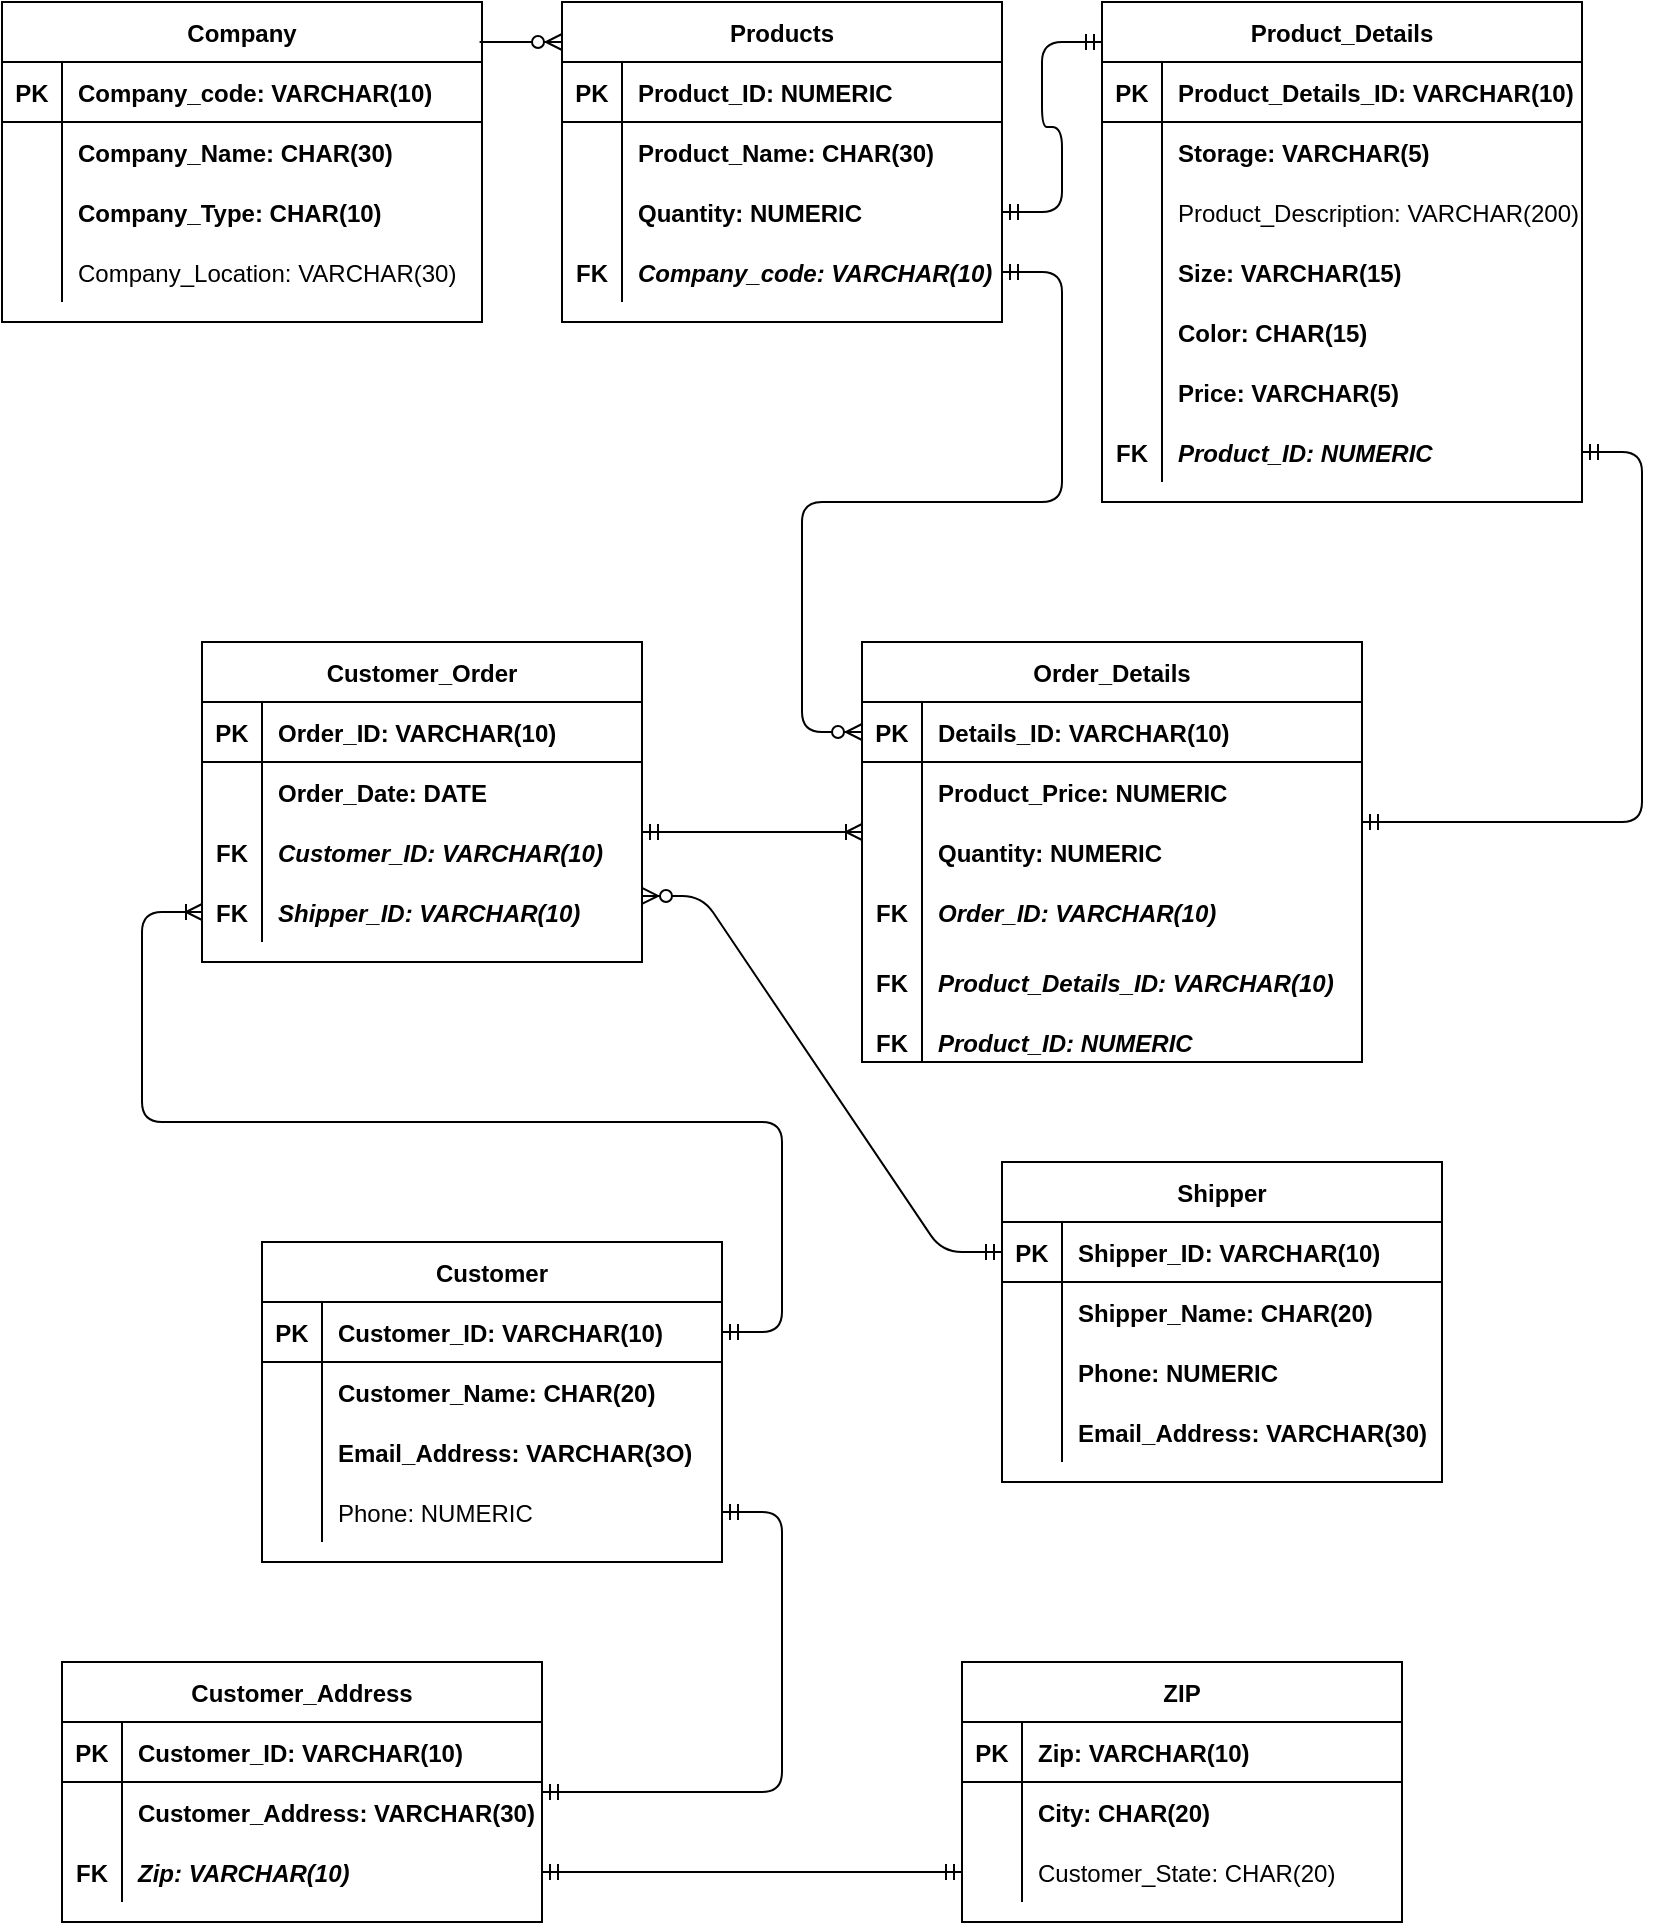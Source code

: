 <mxfile version="13.10.4" type="device"><diagram id="6mvbU-3xl14moOfAQ1Ja" name="Page-1"><mxGraphModel dx="1373" dy="512" grid="1" gridSize="10" guides="1" tooltips="1" connect="1" arrows="1" fold="1" page="1" pageScale="1" pageWidth="850" pageHeight="1100" math="0" shadow="0"><root><mxCell id="0"/><mxCell id="1" parent="0"/><mxCell id="NlRjUkpvQ42dIeaq4QIp-1" value="Company" style="shape=table;startSize=30;container=1;collapsible=1;childLayout=tableLayout;fixedRows=1;rowLines=0;fontStyle=1;align=center;resizeLast=1;" parent="1" vertex="1"><mxGeometry x="20" y="40" width="240" height="160" as="geometry"/></mxCell><mxCell id="NlRjUkpvQ42dIeaq4QIp-2" value="" style="shape=partialRectangle;collapsible=0;dropTarget=0;pointerEvents=0;fillColor=none;top=0;left=0;bottom=1;right=0;points=[[0,0.5],[1,0.5]];portConstraint=eastwest;" parent="NlRjUkpvQ42dIeaq4QIp-1" vertex="1"><mxGeometry y="30" width="240" height="30" as="geometry"/></mxCell><mxCell id="NlRjUkpvQ42dIeaq4QIp-3" value="PK" style="shape=partialRectangle;connectable=0;fillColor=none;top=0;left=0;bottom=0;right=0;fontStyle=1;overflow=hidden;" parent="NlRjUkpvQ42dIeaq4QIp-2" vertex="1"><mxGeometry width="30" height="30" as="geometry"/></mxCell><mxCell id="NlRjUkpvQ42dIeaq4QIp-4" value="Company_code: VARCHAR(10)" style="shape=partialRectangle;connectable=0;fillColor=none;top=0;left=0;bottom=0;right=0;align=left;spacingLeft=6;fontStyle=1;overflow=hidden;" parent="NlRjUkpvQ42dIeaq4QIp-2" vertex="1"><mxGeometry x="30" width="210" height="30" as="geometry"/></mxCell><mxCell id="NlRjUkpvQ42dIeaq4QIp-5" value="" style="shape=partialRectangle;collapsible=0;dropTarget=0;pointerEvents=0;fillColor=none;top=0;left=0;bottom=0;right=0;points=[[0,0.5],[1,0.5]];portConstraint=eastwest;" parent="NlRjUkpvQ42dIeaq4QIp-1" vertex="1"><mxGeometry y="60" width="240" height="30" as="geometry"/></mxCell><mxCell id="NlRjUkpvQ42dIeaq4QIp-6" value="" style="shape=partialRectangle;connectable=0;fillColor=none;top=0;left=0;bottom=0;right=0;editable=1;overflow=hidden;" parent="NlRjUkpvQ42dIeaq4QIp-5" vertex="1"><mxGeometry width="30" height="30" as="geometry"/></mxCell><mxCell id="NlRjUkpvQ42dIeaq4QIp-7" value="Company_Name: CHAR(30)" style="shape=partialRectangle;connectable=0;fillColor=none;top=0;left=0;bottom=0;right=0;align=left;spacingLeft=6;overflow=hidden;fontStyle=1" parent="NlRjUkpvQ42dIeaq4QIp-5" vertex="1"><mxGeometry x="30" width="210" height="30" as="geometry"/></mxCell><mxCell id="1kuuqEPaZnJVx5uKWI-C-1" style="shape=partialRectangle;collapsible=0;dropTarget=0;pointerEvents=0;fillColor=none;top=0;left=0;bottom=0;right=0;points=[[0,0.5],[1,0.5]];portConstraint=eastwest;" parent="NlRjUkpvQ42dIeaq4QIp-1" vertex="1"><mxGeometry y="90" width="240" height="30" as="geometry"/></mxCell><mxCell id="1kuuqEPaZnJVx5uKWI-C-2" style="shape=partialRectangle;connectable=0;fillColor=none;top=0;left=0;bottom=0;right=0;editable=1;overflow=hidden;" parent="1kuuqEPaZnJVx5uKWI-C-1" vertex="1"><mxGeometry width="30" height="30" as="geometry"/></mxCell><mxCell id="1kuuqEPaZnJVx5uKWI-C-3" value="Company_Type: CHAR(10)" style="shape=partialRectangle;connectable=0;fillColor=none;top=0;left=0;bottom=0;right=0;align=left;spacingLeft=6;overflow=hidden;fontStyle=1" parent="1kuuqEPaZnJVx5uKWI-C-1" vertex="1"><mxGeometry x="30" width="210" height="30" as="geometry"/></mxCell><mxCell id="NlRjUkpvQ42dIeaq4QIp-8" value="" style="shape=partialRectangle;collapsible=0;dropTarget=0;pointerEvents=0;fillColor=none;top=0;left=0;bottom=0;right=0;points=[[0,0.5],[1,0.5]];portConstraint=eastwest;" parent="NlRjUkpvQ42dIeaq4QIp-1" vertex="1"><mxGeometry y="120" width="240" height="30" as="geometry"/></mxCell><mxCell id="NlRjUkpvQ42dIeaq4QIp-9" value="" style="shape=partialRectangle;connectable=0;fillColor=none;top=0;left=0;bottom=0;right=0;editable=1;overflow=hidden;" parent="NlRjUkpvQ42dIeaq4QIp-8" vertex="1"><mxGeometry width="30" height="30" as="geometry"/></mxCell><mxCell id="NlRjUkpvQ42dIeaq4QIp-10" value="Company_Location: VARCHAR(30)" style="shape=partialRectangle;connectable=0;fillColor=none;top=0;left=0;bottom=0;right=0;align=left;spacingLeft=6;overflow=hidden;" parent="NlRjUkpvQ42dIeaq4QIp-8" vertex="1"><mxGeometry x="30" width="210" height="30" as="geometry"/></mxCell><mxCell id="NlRjUkpvQ42dIeaq4QIp-14" value="Products" style="shape=table;startSize=30;container=1;collapsible=1;childLayout=tableLayout;fixedRows=1;rowLines=0;fontStyle=1;align=center;resizeLast=1;" parent="1" vertex="1"><mxGeometry x="300" y="40" width="220" height="160" as="geometry"/></mxCell><mxCell id="NlRjUkpvQ42dIeaq4QIp-15" value="" style="shape=partialRectangle;collapsible=0;dropTarget=0;pointerEvents=0;fillColor=none;top=0;left=0;bottom=1;right=0;points=[[0,0.5],[1,0.5]];portConstraint=eastwest;" parent="NlRjUkpvQ42dIeaq4QIp-14" vertex="1"><mxGeometry y="30" width="220" height="30" as="geometry"/></mxCell><mxCell id="NlRjUkpvQ42dIeaq4QIp-16" value="PK" style="shape=partialRectangle;connectable=0;fillColor=none;top=0;left=0;bottom=0;right=0;fontStyle=1;overflow=hidden;" parent="NlRjUkpvQ42dIeaq4QIp-15" vertex="1"><mxGeometry width="30" height="30" as="geometry"/></mxCell><mxCell id="NlRjUkpvQ42dIeaq4QIp-17" value="Product_ID: NUMERIC" style="shape=partialRectangle;connectable=0;fillColor=none;top=0;left=0;bottom=0;right=0;align=left;spacingLeft=6;fontStyle=1;overflow=hidden;" parent="NlRjUkpvQ42dIeaq4QIp-15" vertex="1"><mxGeometry x="30" width="190" height="30" as="geometry"/></mxCell><mxCell id="NlRjUkpvQ42dIeaq4QIp-79" style="shape=partialRectangle;collapsible=0;dropTarget=0;pointerEvents=0;fillColor=none;top=0;left=0;bottom=0;right=0;points=[[0,0.5],[1,0.5]];portConstraint=eastwest;" parent="NlRjUkpvQ42dIeaq4QIp-14" vertex="1"><mxGeometry y="60" width="220" height="30" as="geometry"/></mxCell><mxCell id="NlRjUkpvQ42dIeaq4QIp-80" style="shape=partialRectangle;connectable=0;fillColor=none;top=0;left=0;bottom=0;right=0;editable=1;overflow=hidden;" parent="NlRjUkpvQ42dIeaq4QIp-79" vertex="1"><mxGeometry width="30" height="30" as="geometry"/></mxCell><mxCell id="NlRjUkpvQ42dIeaq4QIp-81" value="Product_Name: CHAR(30)" style="shape=partialRectangle;connectable=0;fillColor=none;top=0;left=0;bottom=0;right=0;align=left;spacingLeft=6;overflow=hidden;fontStyle=1" parent="NlRjUkpvQ42dIeaq4QIp-79" vertex="1"><mxGeometry x="30" width="190" height="30" as="geometry"/></mxCell><mxCell id="NlRjUkpvQ42dIeaq4QIp-18" value="" style="shape=partialRectangle;collapsible=0;dropTarget=0;pointerEvents=0;fillColor=none;top=0;left=0;bottom=0;right=0;points=[[0,0.5],[1,0.5]];portConstraint=eastwest;" parent="NlRjUkpvQ42dIeaq4QIp-14" vertex="1"><mxGeometry y="90" width="220" height="30" as="geometry"/></mxCell><mxCell id="NlRjUkpvQ42dIeaq4QIp-19" value="" style="shape=partialRectangle;connectable=0;fillColor=none;top=0;left=0;bottom=0;right=0;editable=1;overflow=hidden;" parent="NlRjUkpvQ42dIeaq4QIp-18" vertex="1"><mxGeometry width="30" height="30" as="geometry"/></mxCell><mxCell id="NlRjUkpvQ42dIeaq4QIp-20" value="Quantity: NUMERIC" style="shape=partialRectangle;connectable=0;fillColor=none;top=0;left=0;bottom=0;right=0;align=left;spacingLeft=6;overflow=hidden;fontStyle=1" parent="NlRjUkpvQ42dIeaq4QIp-18" vertex="1"><mxGeometry x="30" width="190" height="30" as="geometry"/></mxCell><mxCell id="NlRjUkpvQ42dIeaq4QIp-24" value="" style="shape=partialRectangle;collapsible=0;dropTarget=0;pointerEvents=0;fillColor=none;top=0;left=0;bottom=0;right=0;points=[[0,0.5],[1,0.5]];portConstraint=eastwest;" parent="NlRjUkpvQ42dIeaq4QIp-14" vertex="1"><mxGeometry y="120" width="220" height="30" as="geometry"/></mxCell><mxCell id="NlRjUkpvQ42dIeaq4QIp-25" value="FK" style="shape=partialRectangle;connectable=0;fillColor=none;top=0;left=0;bottom=0;right=0;editable=1;overflow=hidden;fontStyle=1" parent="NlRjUkpvQ42dIeaq4QIp-24" vertex="1"><mxGeometry width="30" height="30" as="geometry"/></mxCell><mxCell id="NlRjUkpvQ42dIeaq4QIp-26" value="Company_code: VARCHAR(10)" style="shape=partialRectangle;connectable=0;fillColor=none;top=0;left=0;bottom=0;right=0;align=left;spacingLeft=6;overflow=hidden;fontStyle=3" parent="NlRjUkpvQ42dIeaq4QIp-24" vertex="1"><mxGeometry x="30" width="190" height="30" as="geometry"/></mxCell><mxCell id="NlRjUkpvQ42dIeaq4QIp-27" value="Product_Details" style="shape=table;startSize=30;container=1;collapsible=1;childLayout=tableLayout;fixedRows=1;rowLines=0;fontStyle=1;align=center;resizeLast=1;" parent="1" vertex="1"><mxGeometry x="570" y="40" width="240" height="250" as="geometry"/></mxCell><mxCell id="NlRjUkpvQ42dIeaq4QIp-28" value="" style="shape=partialRectangle;collapsible=0;dropTarget=0;pointerEvents=0;fillColor=none;top=0;left=0;bottom=1;right=0;points=[[0,0.5],[1,0.5]];portConstraint=eastwest;" parent="NlRjUkpvQ42dIeaq4QIp-27" vertex="1"><mxGeometry y="30" width="240" height="30" as="geometry"/></mxCell><mxCell id="NlRjUkpvQ42dIeaq4QIp-29" value="PK" style="shape=partialRectangle;connectable=0;fillColor=none;top=0;left=0;bottom=0;right=0;fontStyle=1;overflow=hidden;" parent="NlRjUkpvQ42dIeaq4QIp-28" vertex="1"><mxGeometry width="30" height="30" as="geometry"/></mxCell><mxCell id="NlRjUkpvQ42dIeaq4QIp-30" value="Product_Details_ID: VARCHAR(10)" style="shape=partialRectangle;connectable=0;fillColor=none;top=0;left=0;bottom=0;right=0;align=left;spacingLeft=6;fontStyle=1;overflow=hidden;" parent="NlRjUkpvQ42dIeaq4QIp-28" vertex="1"><mxGeometry x="30" width="210" height="30" as="geometry"/></mxCell><mxCell id="NlRjUkpvQ42dIeaq4QIp-31" value="" style="shape=partialRectangle;collapsible=0;dropTarget=0;pointerEvents=0;fillColor=none;top=0;left=0;bottom=0;right=0;points=[[0,0.5],[1,0.5]];portConstraint=eastwest;" parent="NlRjUkpvQ42dIeaq4QIp-27" vertex="1"><mxGeometry y="60" width="240" height="30" as="geometry"/></mxCell><mxCell id="NlRjUkpvQ42dIeaq4QIp-32" value="" style="shape=partialRectangle;connectable=0;fillColor=none;top=0;left=0;bottom=0;right=0;editable=1;overflow=hidden;" parent="NlRjUkpvQ42dIeaq4QIp-31" vertex="1"><mxGeometry width="30" height="30" as="geometry"/></mxCell><mxCell id="NlRjUkpvQ42dIeaq4QIp-33" value="Storage: VARCHAR(5)" style="shape=partialRectangle;connectable=0;fillColor=none;top=0;left=0;bottom=0;right=0;align=left;spacingLeft=6;overflow=hidden;fontStyle=1" parent="NlRjUkpvQ42dIeaq4QIp-31" vertex="1"><mxGeometry x="30" width="210" height="30" as="geometry"/></mxCell><mxCell id="NlRjUkpvQ42dIeaq4QIp-34" value="" style="shape=partialRectangle;collapsible=0;dropTarget=0;pointerEvents=0;fillColor=none;top=0;left=0;bottom=0;right=0;points=[[0,0.5],[1,0.5]];portConstraint=eastwest;" parent="NlRjUkpvQ42dIeaq4QIp-27" vertex="1"><mxGeometry y="90" width="240" height="30" as="geometry"/></mxCell><mxCell id="NlRjUkpvQ42dIeaq4QIp-35" value="" style="shape=partialRectangle;connectable=0;fillColor=none;top=0;left=0;bottom=0;right=0;editable=1;overflow=hidden;" parent="NlRjUkpvQ42dIeaq4QIp-34" vertex="1"><mxGeometry width="30" height="30" as="geometry"/></mxCell><mxCell id="NlRjUkpvQ42dIeaq4QIp-36" value="Product_Description: VARCHAR(200)" style="shape=partialRectangle;connectable=0;fillColor=none;top=0;left=0;bottom=0;right=0;align=left;spacingLeft=6;overflow=hidden;" parent="NlRjUkpvQ42dIeaq4QIp-34" vertex="1"><mxGeometry x="30" width="210" height="30" as="geometry"/></mxCell><mxCell id="NlRjUkpvQ42dIeaq4QIp-37" value="" style="shape=partialRectangle;collapsible=0;dropTarget=0;pointerEvents=0;fillColor=none;top=0;left=0;bottom=0;right=0;points=[[0,0.5],[1,0.5]];portConstraint=eastwest;" parent="NlRjUkpvQ42dIeaq4QIp-27" vertex="1"><mxGeometry y="120" width="240" height="30" as="geometry"/></mxCell><mxCell id="NlRjUkpvQ42dIeaq4QIp-38" value="" style="shape=partialRectangle;connectable=0;fillColor=none;top=0;left=0;bottom=0;right=0;editable=1;overflow=hidden;" parent="NlRjUkpvQ42dIeaq4QIp-37" vertex="1"><mxGeometry width="30" height="30" as="geometry"/></mxCell><mxCell id="NlRjUkpvQ42dIeaq4QIp-39" value="Size: VARCHAR(15)" style="shape=partialRectangle;connectable=0;fillColor=none;top=0;left=0;bottom=0;right=0;align=left;spacingLeft=6;overflow=hidden;fontStyle=1" parent="NlRjUkpvQ42dIeaq4QIp-37" vertex="1"><mxGeometry x="30" width="210" height="30" as="geometry"/></mxCell><mxCell id="NlRjUkpvQ42dIeaq4QIp-48" style="shape=partialRectangle;collapsible=0;dropTarget=0;pointerEvents=0;fillColor=none;top=0;left=0;bottom=0;right=0;points=[[0,0.5],[1,0.5]];portConstraint=eastwest;" parent="NlRjUkpvQ42dIeaq4QIp-27" vertex="1"><mxGeometry y="150" width="240" height="30" as="geometry"/></mxCell><mxCell id="NlRjUkpvQ42dIeaq4QIp-49" style="shape=partialRectangle;connectable=0;fillColor=none;top=0;left=0;bottom=0;right=0;editable=1;overflow=hidden;" parent="NlRjUkpvQ42dIeaq4QIp-48" vertex="1"><mxGeometry width="30" height="30" as="geometry"/></mxCell><mxCell id="NlRjUkpvQ42dIeaq4QIp-50" value="Color: CHAR(15)" style="shape=partialRectangle;connectable=0;fillColor=none;top=0;left=0;bottom=0;right=0;align=left;spacingLeft=6;overflow=hidden;fontStyle=1" parent="NlRjUkpvQ42dIeaq4QIp-48" vertex="1"><mxGeometry x="30" width="210" height="30" as="geometry"/></mxCell><mxCell id="NlRjUkpvQ42dIeaq4QIp-73" style="shape=partialRectangle;collapsible=0;dropTarget=0;pointerEvents=0;fillColor=none;top=0;left=0;bottom=0;right=0;points=[[0,0.5],[1,0.5]];portConstraint=eastwest;" parent="NlRjUkpvQ42dIeaq4QIp-27" vertex="1"><mxGeometry y="180" width="240" height="30" as="geometry"/></mxCell><mxCell id="NlRjUkpvQ42dIeaq4QIp-74" style="shape=partialRectangle;connectable=0;fillColor=none;top=0;left=0;bottom=0;right=0;editable=1;overflow=hidden;" parent="NlRjUkpvQ42dIeaq4QIp-73" vertex="1"><mxGeometry width="30" height="30" as="geometry"/></mxCell><mxCell id="NlRjUkpvQ42dIeaq4QIp-75" value="Price: VARCHAR(5)" style="shape=partialRectangle;connectable=0;fillColor=none;top=0;left=0;bottom=0;right=0;align=left;spacingLeft=6;overflow=hidden;fontStyle=1" parent="NlRjUkpvQ42dIeaq4QIp-73" vertex="1"><mxGeometry x="30" width="210" height="30" as="geometry"/></mxCell><mxCell id="NlRjUkpvQ42dIeaq4QIp-51" style="shape=partialRectangle;collapsible=0;dropTarget=0;pointerEvents=0;fillColor=none;top=0;left=0;bottom=0;right=0;points=[[0,0.5],[1,0.5]];portConstraint=eastwest;" parent="NlRjUkpvQ42dIeaq4QIp-27" vertex="1"><mxGeometry y="210" width="240" height="30" as="geometry"/></mxCell><mxCell id="NlRjUkpvQ42dIeaq4QIp-52" value="FK" style="shape=partialRectangle;connectable=0;fillColor=none;top=0;left=0;bottom=0;right=0;editable=1;overflow=hidden;fontStyle=1" parent="NlRjUkpvQ42dIeaq4QIp-51" vertex="1"><mxGeometry width="30" height="30" as="geometry"/></mxCell><mxCell id="NlRjUkpvQ42dIeaq4QIp-53" value="Product_ID: NUMERIC" style="shape=partialRectangle;connectable=0;fillColor=none;top=0;left=0;bottom=0;right=0;align=left;spacingLeft=6;overflow=hidden;fontStyle=3" parent="NlRjUkpvQ42dIeaq4QIp-51" vertex="1"><mxGeometry x="30" width="210" height="30" as="geometry"/></mxCell><mxCell id="NlRjUkpvQ42dIeaq4QIp-54" value="Customer_Order" style="shape=table;startSize=30;container=1;collapsible=1;childLayout=tableLayout;fixedRows=1;rowLines=0;fontStyle=1;align=center;resizeLast=1;" parent="1" vertex="1"><mxGeometry x="120" y="360" width="220" height="160" as="geometry"/></mxCell><mxCell id="NlRjUkpvQ42dIeaq4QIp-55" value="" style="shape=partialRectangle;collapsible=0;dropTarget=0;pointerEvents=0;fillColor=none;top=0;left=0;bottom=1;right=0;points=[[0,0.5],[1,0.5]];portConstraint=eastwest;" parent="NlRjUkpvQ42dIeaq4QIp-54" vertex="1"><mxGeometry y="30" width="220" height="30" as="geometry"/></mxCell><mxCell id="NlRjUkpvQ42dIeaq4QIp-56" value="PK" style="shape=partialRectangle;connectable=0;fillColor=none;top=0;left=0;bottom=0;right=0;fontStyle=1;overflow=hidden;" parent="NlRjUkpvQ42dIeaq4QIp-55" vertex="1"><mxGeometry width="30" height="30" as="geometry"/></mxCell><mxCell id="NlRjUkpvQ42dIeaq4QIp-57" value="Order_ID: VARCHAR(10)" style="shape=partialRectangle;connectable=0;fillColor=none;top=0;left=0;bottom=0;right=0;align=left;spacingLeft=6;fontStyle=1;overflow=hidden;" parent="NlRjUkpvQ42dIeaq4QIp-55" vertex="1"><mxGeometry x="30" width="190" height="30" as="geometry"/></mxCell><mxCell id="NlRjUkpvQ42dIeaq4QIp-58" value="" style="shape=partialRectangle;collapsible=0;dropTarget=0;pointerEvents=0;fillColor=none;top=0;left=0;bottom=0;right=0;points=[[0,0.5],[1,0.5]];portConstraint=eastwest;" parent="NlRjUkpvQ42dIeaq4QIp-54" vertex="1"><mxGeometry y="60" width="220" height="30" as="geometry"/></mxCell><mxCell id="NlRjUkpvQ42dIeaq4QIp-59" value="" style="shape=partialRectangle;connectable=0;fillColor=none;top=0;left=0;bottom=0;right=0;editable=1;overflow=hidden;" parent="NlRjUkpvQ42dIeaq4QIp-58" vertex="1"><mxGeometry width="30" height="30" as="geometry"/></mxCell><mxCell id="NlRjUkpvQ42dIeaq4QIp-60" value="Order_Date: DATE" style="shape=partialRectangle;connectable=0;fillColor=none;top=0;left=0;bottom=0;right=0;align=left;spacingLeft=6;overflow=hidden;fontStyle=1" parent="NlRjUkpvQ42dIeaq4QIp-58" vertex="1"><mxGeometry x="30" width="190" height="30" as="geometry"/></mxCell><mxCell id="NlRjUkpvQ42dIeaq4QIp-61" value="" style="shape=partialRectangle;collapsible=0;dropTarget=0;pointerEvents=0;fillColor=none;top=0;left=0;bottom=0;right=0;points=[[0,0.5],[1,0.5]];portConstraint=eastwest;" parent="NlRjUkpvQ42dIeaq4QIp-54" vertex="1"><mxGeometry y="90" width="220" height="30" as="geometry"/></mxCell><mxCell id="NlRjUkpvQ42dIeaq4QIp-62" value="FK" style="shape=partialRectangle;connectable=0;fillColor=none;top=0;left=0;bottom=0;right=0;editable=1;overflow=hidden;fontStyle=1" parent="NlRjUkpvQ42dIeaq4QIp-61" vertex="1"><mxGeometry width="30" height="30" as="geometry"/></mxCell><mxCell id="NlRjUkpvQ42dIeaq4QIp-63" value="Customer_ID: VARCHAR(10)" style="shape=partialRectangle;connectable=0;fillColor=none;top=0;left=0;bottom=0;right=0;align=left;spacingLeft=6;overflow=hidden;fontStyle=3" parent="NlRjUkpvQ42dIeaq4QIp-61" vertex="1"><mxGeometry x="30" width="190" height="30" as="geometry"/></mxCell><mxCell id="NlRjUkpvQ42dIeaq4QIp-64" value="" style="shape=partialRectangle;collapsible=0;dropTarget=0;pointerEvents=0;fillColor=none;top=0;left=0;bottom=0;right=0;points=[[0,0.5],[1,0.5]];portConstraint=eastwest;" parent="NlRjUkpvQ42dIeaq4QIp-54" vertex="1"><mxGeometry y="120" width="220" height="30" as="geometry"/></mxCell><mxCell id="NlRjUkpvQ42dIeaq4QIp-65" value="FK" style="shape=partialRectangle;connectable=0;fillColor=none;top=0;left=0;bottom=0;right=0;editable=1;overflow=hidden;fontStyle=1" parent="NlRjUkpvQ42dIeaq4QIp-64" vertex="1"><mxGeometry width="30" height="30" as="geometry"/></mxCell><mxCell id="NlRjUkpvQ42dIeaq4QIp-66" value="Shipper_ID: VARCHAR(10)" style="shape=partialRectangle;connectable=0;fillColor=none;top=0;left=0;bottom=0;right=0;align=left;spacingLeft=6;overflow=hidden;fontStyle=3" parent="NlRjUkpvQ42dIeaq4QIp-64" vertex="1"><mxGeometry x="30" width="190" height="30" as="geometry"/></mxCell><mxCell id="NlRjUkpvQ42dIeaq4QIp-82" value="Order_Details" style="shape=table;startSize=30;container=1;collapsible=1;childLayout=tableLayout;fixedRows=1;rowLines=0;fontStyle=1;align=center;resizeLast=1;" parent="1" vertex="1"><mxGeometry x="450" y="360" width="250" height="210" as="geometry"/></mxCell><mxCell id="NlRjUkpvQ42dIeaq4QIp-83" value="" style="shape=partialRectangle;collapsible=0;dropTarget=0;pointerEvents=0;fillColor=none;top=0;left=0;bottom=1;right=0;points=[[0,0.5],[1,0.5]];portConstraint=eastwest;" parent="NlRjUkpvQ42dIeaq4QIp-82" vertex="1"><mxGeometry y="30" width="250" height="30" as="geometry"/></mxCell><mxCell id="NlRjUkpvQ42dIeaq4QIp-84" value="PK" style="shape=partialRectangle;connectable=0;fillColor=none;top=0;left=0;bottom=0;right=0;fontStyle=1;overflow=hidden;" parent="NlRjUkpvQ42dIeaq4QIp-83" vertex="1"><mxGeometry width="30" height="30" as="geometry"/></mxCell><mxCell id="NlRjUkpvQ42dIeaq4QIp-85" value="Details_ID: VARCHAR(10)" style="shape=partialRectangle;connectable=0;fillColor=none;top=0;left=0;bottom=0;right=0;align=left;spacingLeft=6;fontStyle=1;overflow=hidden;" parent="NlRjUkpvQ42dIeaq4QIp-83" vertex="1"><mxGeometry x="30" width="220" height="30" as="geometry"/></mxCell><mxCell id="HCGlMhf6-VDeLVNhFUY4-6" style="shape=partialRectangle;collapsible=0;dropTarget=0;pointerEvents=0;fillColor=none;top=0;left=0;bottom=0;right=0;points=[[0,0.5],[1,0.5]];portConstraint=eastwest;" vertex="1" parent="NlRjUkpvQ42dIeaq4QIp-82"><mxGeometry y="60" width="250" height="30" as="geometry"/></mxCell><mxCell id="HCGlMhf6-VDeLVNhFUY4-7" style="shape=partialRectangle;connectable=0;fillColor=none;top=0;left=0;bottom=0;right=0;editable=1;overflow=hidden;" vertex="1" parent="HCGlMhf6-VDeLVNhFUY4-6"><mxGeometry width="30" height="30" as="geometry"/></mxCell><mxCell id="HCGlMhf6-VDeLVNhFUY4-8" value="Product_Price: NUMERIC" style="shape=partialRectangle;connectable=0;fillColor=none;top=0;left=0;bottom=0;right=0;align=left;spacingLeft=6;overflow=hidden;fontStyle=1" vertex="1" parent="HCGlMhf6-VDeLVNhFUY4-6"><mxGeometry x="30" width="220" height="30" as="geometry"/></mxCell><mxCell id="NlRjUkpvQ42dIeaq4QIp-86" value="" style="shape=partialRectangle;collapsible=0;dropTarget=0;pointerEvents=0;fillColor=none;top=0;left=0;bottom=0;right=0;points=[[0,0.5],[1,0.5]];portConstraint=eastwest;" parent="NlRjUkpvQ42dIeaq4QIp-82" vertex="1"><mxGeometry y="90" width="250" height="30" as="geometry"/></mxCell><mxCell id="NlRjUkpvQ42dIeaq4QIp-87" value="" style="shape=partialRectangle;connectable=0;fillColor=none;top=0;left=0;bottom=0;right=0;editable=1;overflow=hidden;" parent="NlRjUkpvQ42dIeaq4QIp-86" vertex="1"><mxGeometry width="30" height="30" as="geometry"/></mxCell><mxCell id="NlRjUkpvQ42dIeaq4QIp-88" value="Quantity: NUMERIC" style="shape=partialRectangle;connectable=0;fillColor=none;top=0;left=0;bottom=0;right=0;align=left;spacingLeft=6;overflow=hidden;fontStyle=1" parent="NlRjUkpvQ42dIeaq4QIp-86" vertex="1"><mxGeometry x="30" width="220" height="30" as="geometry"/></mxCell><mxCell id="NlRjUkpvQ42dIeaq4QIp-89" value="" style="shape=partialRectangle;collapsible=0;dropTarget=0;pointerEvents=0;fillColor=none;top=0;left=0;bottom=0;right=0;points=[[0,0.5],[1,0.5]];portConstraint=eastwest;" parent="NlRjUkpvQ42dIeaq4QIp-82" vertex="1"><mxGeometry y="120" width="250" height="30" as="geometry"/></mxCell><mxCell id="NlRjUkpvQ42dIeaq4QIp-90" value="FK" style="shape=partialRectangle;connectable=0;fillColor=none;top=0;left=0;bottom=0;right=0;editable=1;overflow=hidden;fontStyle=1" parent="NlRjUkpvQ42dIeaq4QIp-89" vertex="1"><mxGeometry width="30" height="30" as="geometry"/></mxCell><mxCell id="NlRjUkpvQ42dIeaq4QIp-91" value="Order_ID: VARCHAR(10)" style="shape=partialRectangle;connectable=0;fillColor=none;top=0;left=0;bottom=0;right=0;align=left;spacingLeft=6;overflow=hidden;fontStyle=3" parent="NlRjUkpvQ42dIeaq4QIp-89" vertex="1"><mxGeometry x="30" width="220" height="30" as="geometry"/></mxCell><mxCell id="HCGlMhf6-VDeLVNhFUY4-3" style="shape=partialRectangle;collapsible=0;dropTarget=0;pointerEvents=0;fillColor=none;top=0;left=0;bottom=0;right=0;points=[[0,0.5],[1,0.5]];portConstraint=eastwest;" vertex="1" parent="NlRjUkpvQ42dIeaq4QIp-82"><mxGeometry y="150" width="250" height="40" as="geometry"/></mxCell><mxCell id="HCGlMhf6-VDeLVNhFUY4-4" value="FK" style="shape=partialRectangle;connectable=0;fillColor=none;top=0;left=0;bottom=0;right=0;editable=1;overflow=hidden;fontStyle=1" vertex="1" parent="HCGlMhf6-VDeLVNhFUY4-3"><mxGeometry width="30" height="40" as="geometry"/></mxCell><mxCell id="HCGlMhf6-VDeLVNhFUY4-5" value="Product_Details_ID: VARCHAR(10)" style="shape=partialRectangle;connectable=0;fillColor=none;top=0;left=0;bottom=0;right=0;align=left;spacingLeft=6;overflow=hidden;fontStyle=3" vertex="1" parent="HCGlMhf6-VDeLVNhFUY4-3"><mxGeometry x="30" width="220" height="40" as="geometry"/></mxCell><mxCell id="NlRjUkpvQ42dIeaq4QIp-92" value="" style="shape=partialRectangle;collapsible=0;dropTarget=0;pointerEvents=0;fillColor=none;top=0;left=0;bottom=0;right=0;points=[[0,0.5],[1,0.5]];portConstraint=eastwest;" parent="NlRjUkpvQ42dIeaq4QIp-82" vertex="1"><mxGeometry y="190" width="250" height="20" as="geometry"/></mxCell><mxCell id="NlRjUkpvQ42dIeaq4QIp-93" value="FK" style="shape=partialRectangle;connectable=0;fillColor=none;top=0;left=0;bottom=0;right=0;editable=1;overflow=hidden;fontStyle=1" parent="NlRjUkpvQ42dIeaq4QIp-92" vertex="1"><mxGeometry width="30" height="20" as="geometry"/></mxCell><mxCell id="NlRjUkpvQ42dIeaq4QIp-94" value="Product_ID: NUMERIC" style="shape=partialRectangle;connectable=0;fillColor=none;top=0;left=0;bottom=0;right=0;align=left;spacingLeft=6;overflow=hidden;fontStyle=3" parent="NlRjUkpvQ42dIeaq4QIp-92" vertex="1"><mxGeometry x="30" width="220" height="20" as="geometry"/></mxCell><mxCell id="NlRjUkpvQ42dIeaq4QIp-95" value="Customer" style="shape=table;startSize=30;container=1;collapsible=1;childLayout=tableLayout;fixedRows=1;rowLines=0;fontStyle=1;align=center;resizeLast=1;" parent="1" vertex="1"><mxGeometry x="150" y="660" width="230" height="160" as="geometry"/></mxCell><mxCell id="NlRjUkpvQ42dIeaq4QIp-96" value="" style="shape=partialRectangle;collapsible=0;dropTarget=0;pointerEvents=0;fillColor=none;top=0;left=0;bottom=1;right=0;points=[[0,0.5],[1,0.5]];portConstraint=eastwest;" parent="NlRjUkpvQ42dIeaq4QIp-95" vertex="1"><mxGeometry y="30" width="230" height="30" as="geometry"/></mxCell><mxCell id="NlRjUkpvQ42dIeaq4QIp-97" value="PK" style="shape=partialRectangle;connectable=0;fillColor=none;top=0;left=0;bottom=0;right=0;fontStyle=1;overflow=hidden;" parent="NlRjUkpvQ42dIeaq4QIp-96" vertex="1"><mxGeometry width="30" height="30" as="geometry"/></mxCell><mxCell id="NlRjUkpvQ42dIeaq4QIp-98" value="Customer_ID: VARCHAR(10)" style="shape=partialRectangle;connectable=0;fillColor=none;top=0;left=0;bottom=0;right=0;align=left;spacingLeft=6;fontStyle=1;overflow=hidden;" parent="NlRjUkpvQ42dIeaq4QIp-96" vertex="1"><mxGeometry x="30" width="200" height="30" as="geometry"/></mxCell><mxCell id="NlRjUkpvQ42dIeaq4QIp-99" value="" style="shape=partialRectangle;collapsible=0;dropTarget=0;pointerEvents=0;fillColor=none;top=0;left=0;bottom=0;right=0;points=[[0,0.5],[1,0.5]];portConstraint=eastwest;" parent="NlRjUkpvQ42dIeaq4QIp-95" vertex="1"><mxGeometry y="60" width="230" height="30" as="geometry"/></mxCell><mxCell id="NlRjUkpvQ42dIeaq4QIp-100" value="" style="shape=partialRectangle;connectable=0;fillColor=none;top=0;left=0;bottom=0;right=0;editable=1;overflow=hidden;" parent="NlRjUkpvQ42dIeaq4QIp-99" vertex="1"><mxGeometry width="30" height="30" as="geometry"/></mxCell><mxCell id="NlRjUkpvQ42dIeaq4QIp-101" value="Customer_Name: CHAR(20)" style="shape=partialRectangle;connectable=0;fillColor=none;top=0;left=0;bottom=0;right=0;align=left;spacingLeft=6;overflow=hidden;fontStyle=1" parent="NlRjUkpvQ42dIeaq4QIp-99" vertex="1"><mxGeometry x="30" width="200" height="30" as="geometry"/></mxCell><mxCell id="NlRjUkpvQ42dIeaq4QIp-108" style="shape=partialRectangle;collapsible=0;dropTarget=0;pointerEvents=0;fillColor=none;top=0;left=0;bottom=0;right=0;points=[[0,0.5],[1,0.5]];portConstraint=eastwest;" parent="NlRjUkpvQ42dIeaq4QIp-95" vertex="1"><mxGeometry y="90" width="230" height="30" as="geometry"/></mxCell><mxCell id="NlRjUkpvQ42dIeaq4QIp-109" style="shape=partialRectangle;connectable=0;fillColor=none;top=0;left=0;bottom=0;right=0;editable=1;overflow=hidden;" parent="NlRjUkpvQ42dIeaq4QIp-108" vertex="1"><mxGeometry width="30" height="30" as="geometry"/></mxCell><mxCell id="NlRjUkpvQ42dIeaq4QIp-110" value="Email_Address: VARCHAR(3O)" style="shape=partialRectangle;connectable=0;fillColor=none;top=0;left=0;bottom=0;right=0;align=left;spacingLeft=6;overflow=hidden;fontStyle=1" parent="NlRjUkpvQ42dIeaq4QIp-108" vertex="1"><mxGeometry x="30" width="200" height="30" as="geometry"/></mxCell><mxCell id="NlRjUkpvQ42dIeaq4QIp-105" value="" style="shape=partialRectangle;collapsible=0;dropTarget=0;pointerEvents=0;fillColor=none;top=0;left=0;bottom=0;right=0;points=[[0,0.5],[1,0.5]];portConstraint=eastwest;" parent="NlRjUkpvQ42dIeaq4QIp-95" vertex="1"><mxGeometry y="120" width="230" height="30" as="geometry"/></mxCell><mxCell id="NlRjUkpvQ42dIeaq4QIp-106" value="" style="shape=partialRectangle;connectable=0;fillColor=none;top=0;left=0;bottom=0;right=0;editable=1;overflow=hidden;" parent="NlRjUkpvQ42dIeaq4QIp-105" vertex="1"><mxGeometry width="30" height="30" as="geometry"/></mxCell><mxCell id="NlRjUkpvQ42dIeaq4QIp-107" value="Phone: NUMERIC" style="shape=partialRectangle;connectable=0;fillColor=none;top=0;left=0;bottom=0;right=0;align=left;spacingLeft=6;overflow=hidden;" parent="NlRjUkpvQ42dIeaq4QIp-105" vertex="1"><mxGeometry x="30" width="200" height="30" as="geometry"/></mxCell><mxCell id="NlRjUkpvQ42dIeaq4QIp-111" value="Shipper" style="shape=table;startSize=30;container=1;collapsible=1;childLayout=tableLayout;fixedRows=1;rowLines=0;fontStyle=1;align=center;resizeLast=1;" parent="1" vertex="1"><mxGeometry x="520" y="620" width="220" height="160" as="geometry"/></mxCell><mxCell id="NlRjUkpvQ42dIeaq4QIp-112" value="" style="shape=partialRectangle;collapsible=0;dropTarget=0;pointerEvents=0;fillColor=none;top=0;left=0;bottom=1;right=0;points=[[0,0.5],[1,0.5]];portConstraint=eastwest;" parent="NlRjUkpvQ42dIeaq4QIp-111" vertex="1"><mxGeometry y="30" width="220" height="30" as="geometry"/></mxCell><mxCell id="NlRjUkpvQ42dIeaq4QIp-113" value="PK" style="shape=partialRectangle;connectable=0;fillColor=none;top=0;left=0;bottom=0;right=0;fontStyle=1;overflow=hidden;" parent="NlRjUkpvQ42dIeaq4QIp-112" vertex="1"><mxGeometry width="30" height="30" as="geometry"/></mxCell><mxCell id="NlRjUkpvQ42dIeaq4QIp-114" value="Shipper_ID: VARCHAR(10)" style="shape=partialRectangle;connectable=0;fillColor=none;top=0;left=0;bottom=0;right=0;align=left;spacingLeft=6;fontStyle=1;overflow=hidden;" parent="NlRjUkpvQ42dIeaq4QIp-112" vertex="1"><mxGeometry x="30" width="190" height="30" as="geometry"/></mxCell><mxCell id="NlRjUkpvQ42dIeaq4QIp-115" value="" style="shape=partialRectangle;collapsible=0;dropTarget=0;pointerEvents=0;fillColor=none;top=0;left=0;bottom=0;right=0;points=[[0,0.5],[1,0.5]];portConstraint=eastwest;" parent="NlRjUkpvQ42dIeaq4QIp-111" vertex="1"><mxGeometry y="60" width="220" height="30" as="geometry"/></mxCell><mxCell id="NlRjUkpvQ42dIeaq4QIp-116" value="" style="shape=partialRectangle;connectable=0;fillColor=none;top=0;left=0;bottom=0;right=0;editable=1;overflow=hidden;" parent="NlRjUkpvQ42dIeaq4QIp-115" vertex="1"><mxGeometry width="30" height="30" as="geometry"/></mxCell><mxCell id="NlRjUkpvQ42dIeaq4QIp-117" value="Shipper_Name: CHAR(20)" style="shape=partialRectangle;connectable=0;fillColor=none;top=0;left=0;bottom=0;right=0;align=left;spacingLeft=6;overflow=hidden;fontStyle=1" parent="NlRjUkpvQ42dIeaq4QIp-115" vertex="1"><mxGeometry x="30" width="190" height="30" as="geometry"/></mxCell><mxCell id="NlRjUkpvQ42dIeaq4QIp-118" value="" style="shape=partialRectangle;collapsible=0;dropTarget=0;pointerEvents=0;fillColor=none;top=0;left=0;bottom=0;right=0;points=[[0,0.5],[1,0.5]];portConstraint=eastwest;" parent="NlRjUkpvQ42dIeaq4QIp-111" vertex="1"><mxGeometry y="90" width="220" height="30" as="geometry"/></mxCell><mxCell id="NlRjUkpvQ42dIeaq4QIp-119" value="" style="shape=partialRectangle;connectable=0;fillColor=none;top=0;left=0;bottom=0;right=0;editable=1;overflow=hidden;" parent="NlRjUkpvQ42dIeaq4QIp-118" vertex="1"><mxGeometry width="30" height="30" as="geometry"/></mxCell><mxCell id="NlRjUkpvQ42dIeaq4QIp-120" value="Phone: NUMERIC" style="shape=partialRectangle;connectable=0;fillColor=none;top=0;left=0;bottom=0;right=0;align=left;spacingLeft=6;overflow=hidden;fontStyle=1" parent="NlRjUkpvQ42dIeaq4QIp-118" vertex="1"><mxGeometry x="30" width="190" height="30" as="geometry"/></mxCell><mxCell id="NlRjUkpvQ42dIeaq4QIp-121" value="" style="shape=partialRectangle;collapsible=0;dropTarget=0;pointerEvents=0;fillColor=none;top=0;left=0;bottom=0;right=0;points=[[0,0.5],[1,0.5]];portConstraint=eastwest;" parent="NlRjUkpvQ42dIeaq4QIp-111" vertex="1"><mxGeometry y="120" width="220" height="30" as="geometry"/></mxCell><mxCell id="NlRjUkpvQ42dIeaq4QIp-122" value="" style="shape=partialRectangle;connectable=0;fillColor=none;top=0;left=0;bottom=0;right=0;editable=1;overflow=hidden;" parent="NlRjUkpvQ42dIeaq4QIp-121" vertex="1"><mxGeometry width="30" height="30" as="geometry"/></mxCell><mxCell id="NlRjUkpvQ42dIeaq4QIp-123" value="Email_Address: VARCHAR(30)" style="shape=partialRectangle;connectable=0;fillColor=none;top=0;left=0;bottom=0;right=0;align=left;spacingLeft=6;overflow=hidden;fontStyle=1" parent="NlRjUkpvQ42dIeaq4QIp-121" vertex="1"><mxGeometry x="30" width="190" height="30" as="geometry"/></mxCell><mxCell id="NlRjUkpvQ42dIeaq4QIp-124" value="" style="edgeStyle=entityRelationEdgeStyle;fontSize=12;html=1;endArrow=ERzeroToMany;endFill=1;exitX=0.995;exitY=0.125;exitDx=0;exitDy=0;exitPerimeter=0;" parent="1" source="NlRjUkpvQ42dIeaq4QIp-1" edge="1"><mxGeometry width="100" height="100" relative="1" as="geometry"><mxPoint x="240" y="60" as="sourcePoint"/><mxPoint x="300" y="60" as="targetPoint"/></mxGeometry></mxCell><mxCell id="NlRjUkpvQ42dIeaq4QIp-125" value="" style="edgeStyle=entityRelationEdgeStyle;fontSize=12;html=1;endArrow=ERmandOne;startArrow=ERmandOne;exitX=1;exitY=0.5;exitDx=0;exitDy=0;entryX=0;entryY=0.08;entryDx=0;entryDy=0;entryPerimeter=0;" parent="1" source="NlRjUkpvQ42dIeaq4QIp-18" target="NlRjUkpvQ42dIeaq4QIp-27" edge="1"><mxGeometry width="100" height="100" relative="1" as="geometry"><mxPoint x="350" y="230" as="sourcePoint"/><mxPoint x="609" y="60" as="targetPoint"/></mxGeometry></mxCell><mxCell id="NlRjUkpvQ42dIeaq4QIp-126" value="" style="edgeStyle=entityRelationEdgeStyle;fontSize=12;html=1;endArrow=ERzeroToMany;startArrow=ERmandOne;" parent="1" source="NlRjUkpvQ42dIeaq4QIp-24" edge="1"><mxGeometry width="100" height="100" relative="1" as="geometry"><mxPoint x="500" y="186" as="sourcePoint"/><mxPoint x="450" y="405" as="targetPoint"/></mxGeometry></mxCell><mxCell id="NlRjUkpvQ42dIeaq4QIp-127" value="" style="edgeStyle=entityRelationEdgeStyle;fontSize=12;html=1;endArrow=ERoneToMany;startArrow=ERmandOne;exitX=1;exitY=0.5;exitDx=0;exitDy=0;" parent="1" source="NlRjUkpvQ42dIeaq4QIp-96" edge="1"><mxGeometry width="100" height="100" relative="1" as="geometry"><mxPoint x="290" y="660" as="sourcePoint"/><mxPoint x="120" y="495" as="targetPoint"/></mxGeometry></mxCell><mxCell id="NlRjUkpvQ42dIeaq4QIp-128" value="" style="edgeStyle=entityRelationEdgeStyle;fontSize=12;html=1;endArrow=ERzeroToMany;startArrow=ERmandOne;entryX=1;entryY=0.233;entryDx=0;entryDy=0;entryPerimeter=0;exitX=0;exitY=0.5;exitDx=0;exitDy=0;" parent="1" source="NlRjUkpvQ42dIeaq4QIp-112" target="NlRjUkpvQ42dIeaq4QIp-64" edge="1"><mxGeometry width="100" height="100" relative="1" as="geometry"><mxPoint x="340" y="781" as="sourcePoint"/><mxPoint x="370" y="550" as="targetPoint"/></mxGeometry></mxCell><mxCell id="NlRjUkpvQ42dIeaq4QIp-132" value="" style="edgeStyle=entityRelationEdgeStyle;fontSize=12;html=1;endArrow=ERoneToMany;startArrow=ERmandOne;" parent="1" edge="1"><mxGeometry width="100" height="100" relative="1" as="geometry"><mxPoint x="340" y="455" as="sourcePoint"/><mxPoint x="450" y="455" as="targetPoint"/></mxGeometry></mxCell><mxCell id="Wg9WSdyyDxaVr51zK3fz-1" value="Customer_Address" style="shape=table;startSize=30;container=1;collapsible=1;childLayout=tableLayout;fixedRows=1;rowLines=0;fontStyle=1;align=center;resizeLast=1;" parent="1" vertex="1"><mxGeometry x="50" y="870" width="240" height="130" as="geometry"/></mxCell><mxCell id="Wg9WSdyyDxaVr51zK3fz-2" value="" style="shape=partialRectangle;collapsible=0;dropTarget=0;pointerEvents=0;fillColor=none;top=0;left=0;bottom=1;right=0;points=[[0,0.5],[1,0.5]];portConstraint=eastwest;" parent="Wg9WSdyyDxaVr51zK3fz-1" vertex="1"><mxGeometry y="30" width="240" height="30" as="geometry"/></mxCell><mxCell id="Wg9WSdyyDxaVr51zK3fz-3" value="PK" style="shape=partialRectangle;connectable=0;fillColor=none;top=0;left=0;bottom=0;right=0;fontStyle=1;overflow=hidden;" parent="Wg9WSdyyDxaVr51zK3fz-2" vertex="1"><mxGeometry width="30" height="30" as="geometry"/></mxCell><mxCell id="Wg9WSdyyDxaVr51zK3fz-4" value="Customer_ID: VARCHAR(10)" style="shape=partialRectangle;connectable=0;fillColor=none;top=0;left=0;bottom=0;right=0;align=left;spacingLeft=6;fontStyle=1;overflow=hidden;" parent="Wg9WSdyyDxaVr51zK3fz-2" vertex="1"><mxGeometry x="30" width="210" height="30" as="geometry"/></mxCell><mxCell id="Wg9WSdyyDxaVr51zK3fz-5" value="" style="shape=partialRectangle;collapsible=0;dropTarget=0;pointerEvents=0;fillColor=none;top=0;left=0;bottom=0;right=0;points=[[0,0.5],[1,0.5]];portConstraint=eastwest;" parent="Wg9WSdyyDxaVr51zK3fz-1" vertex="1"><mxGeometry y="60" width="240" height="30" as="geometry"/></mxCell><mxCell id="Wg9WSdyyDxaVr51zK3fz-6" value="" style="shape=partialRectangle;connectable=0;fillColor=none;top=0;left=0;bottom=0;right=0;editable=1;overflow=hidden;" parent="Wg9WSdyyDxaVr51zK3fz-5" vertex="1"><mxGeometry width="30" height="30" as="geometry"/></mxCell><mxCell id="Wg9WSdyyDxaVr51zK3fz-7" value="Customer_Address: VARCHAR(30)" style="shape=partialRectangle;connectable=0;fillColor=none;top=0;left=0;bottom=0;right=0;align=left;spacingLeft=6;overflow=hidden;fontStyle=1" parent="Wg9WSdyyDxaVr51zK3fz-5" vertex="1"><mxGeometry x="30" width="210" height="30" as="geometry"/></mxCell><mxCell id="Wg9WSdyyDxaVr51zK3fz-8" value="" style="shape=partialRectangle;collapsible=0;dropTarget=0;pointerEvents=0;fillColor=none;top=0;left=0;bottom=0;right=0;points=[[0,0.5],[1,0.5]];portConstraint=eastwest;" parent="Wg9WSdyyDxaVr51zK3fz-1" vertex="1"><mxGeometry y="90" width="240" height="30" as="geometry"/></mxCell><mxCell id="Wg9WSdyyDxaVr51zK3fz-9" value="FK" style="shape=partialRectangle;connectable=0;fillColor=none;top=0;left=0;bottom=0;right=0;editable=1;overflow=hidden;fontStyle=1" parent="Wg9WSdyyDxaVr51zK3fz-8" vertex="1"><mxGeometry width="30" height="30" as="geometry"/></mxCell><mxCell id="Wg9WSdyyDxaVr51zK3fz-10" value="Zip: VARCHAR(10)" style="shape=partialRectangle;connectable=0;fillColor=none;top=0;left=0;bottom=0;right=0;align=left;spacingLeft=6;overflow=hidden;fontStyle=3" parent="Wg9WSdyyDxaVr51zK3fz-8" vertex="1"><mxGeometry x="30" width="210" height="30" as="geometry"/></mxCell><mxCell id="Wg9WSdyyDxaVr51zK3fz-14" value="ZIP" style="shape=table;startSize=30;container=1;collapsible=1;childLayout=tableLayout;fixedRows=1;rowLines=0;fontStyle=1;align=center;resizeLast=1;" parent="1" vertex="1"><mxGeometry x="500" y="870" width="220" height="130" as="geometry"/></mxCell><mxCell id="Wg9WSdyyDxaVr51zK3fz-15" value="" style="shape=partialRectangle;collapsible=0;dropTarget=0;pointerEvents=0;fillColor=none;top=0;left=0;bottom=1;right=0;points=[[0,0.5],[1,0.5]];portConstraint=eastwest;" parent="Wg9WSdyyDxaVr51zK3fz-14" vertex="1"><mxGeometry y="30" width="220" height="30" as="geometry"/></mxCell><mxCell id="Wg9WSdyyDxaVr51zK3fz-16" value="PK" style="shape=partialRectangle;connectable=0;fillColor=none;top=0;left=0;bottom=0;right=0;fontStyle=1;overflow=hidden;" parent="Wg9WSdyyDxaVr51zK3fz-15" vertex="1"><mxGeometry width="30" height="30" as="geometry"/></mxCell><mxCell id="Wg9WSdyyDxaVr51zK3fz-17" value="Zip: VARCHAR(10)" style="shape=partialRectangle;connectable=0;fillColor=none;top=0;left=0;bottom=0;right=0;align=left;spacingLeft=6;fontStyle=1;overflow=hidden;" parent="Wg9WSdyyDxaVr51zK3fz-15" vertex="1"><mxGeometry x="30" width="190" height="30" as="geometry"/></mxCell><mxCell id="Wg9WSdyyDxaVr51zK3fz-18" value="" style="shape=partialRectangle;collapsible=0;dropTarget=0;pointerEvents=0;fillColor=none;top=0;left=0;bottom=0;right=0;points=[[0,0.5],[1,0.5]];portConstraint=eastwest;" parent="Wg9WSdyyDxaVr51zK3fz-14" vertex="1"><mxGeometry y="60" width="220" height="30" as="geometry"/></mxCell><mxCell id="Wg9WSdyyDxaVr51zK3fz-19" value="" style="shape=partialRectangle;connectable=0;fillColor=none;top=0;left=0;bottom=0;right=0;editable=1;overflow=hidden;" parent="Wg9WSdyyDxaVr51zK3fz-18" vertex="1"><mxGeometry width="30" height="30" as="geometry"/></mxCell><mxCell id="Wg9WSdyyDxaVr51zK3fz-20" value="City: CHAR(20)" style="shape=partialRectangle;connectable=0;fillColor=none;top=0;left=0;bottom=0;right=0;align=left;spacingLeft=6;overflow=hidden;fontStyle=1" parent="Wg9WSdyyDxaVr51zK3fz-18" vertex="1"><mxGeometry x="30" width="190" height="30" as="geometry"/></mxCell><mxCell id="Wg9WSdyyDxaVr51zK3fz-21" value="" style="shape=partialRectangle;collapsible=0;dropTarget=0;pointerEvents=0;fillColor=none;top=0;left=0;bottom=0;right=0;points=[[0,0.5],[1,0.5]];portConstraint=eastwest;" parent="Wg9WSdyyDxaVr51zK3fz-14" vertex="1"><mxGeometry y="90" width="220" height="30" as="geometry"/></mxCell><mxCell id="Wg9WSdyyDxaVr51zK3fz-22" value="" style="shape=partialRectangle;connectable=0;fillColor=none;top=0;left=0;bottom=0;right=0;editable=1;overflow=hidden;" parent="Wg9WSdyyDxaVr51zK3fz-21" vertex="1"><mxGeometry width="30" height="30" as="geometry"/></mxCell><mxCell id="Wg9WSdyyDxaVr51zK3fz-23" value="Customer_State: CHAR(20)" style="shape=partialRectangle;connectable=0;fillColor=none;top=0;left=0;bottom=0;right=0;align=left;spacingLeft=6;overflow=hidden;" parent="Wg9WSdyyDxaVr51zK3fz-21" vertex="1"><mxGeometry x="30" width="190" height="30" as="geometry"/></mxCell><mxCell id="Wg9WSdyyDxaVr51zK3fz-27" value="" style="edgeStyle=entityRelationEdgeStyle;fontSize=12;html=1;endArrow=ERmandOne;startArrow=ERmandOne;" parent="1" source="NlRjUkpvQ42dIeaq4QIp-105" target="Wg9WSdyyDxaVr51zK3fz-1" edge="1"><mxGeometry width="100" height="100" relative="1" as="geometry"><mxPoint x="140" y="798" as="sourcePoint"/><mxPoint x="500" y="840" as="targetPoint"/></mxGeometry></mxCell><mxCell id="Wg9WSdyyDxaVr51zK3fz-28" value="" style="edgeStyle=entityRelationEdgeStyle;fontSize=12;html=1;endArrow=ERmandOne;startArrow=ERmandOne;exitX=1;exitY=0.5;exitDx=0;exitDy=0;entryX=0;entryY=0.5;entryDx=0;entryDy=0;" parent="1" source="Wg9WSdyyDxaVr51zK3fz-8" target="Wg9WSdyyDxaVr51zK3fz-21" edge="1"><mxGeometry width="100" height="100" relative="1" as="geometry"><mxPoint x="214" y="962" as="sourcePoint"/><mxPoint x="330" y="898" as="targetPoint"/></mxGeometry></mxCell><mxCell id="HCGlMhf6-VDeLVNhFUY4-2" value="" style="edgeStyle=entityRelationEdgeStyle;fontSize=12;html=1;endArrow=ERmandOne;startArrow=ERmandOne;exitX=1;exitY=0;exitDx=0;exitDy=0;exitPerimeter=0;" edge="1" parent="1" source="NlRjUkpvQ42dIeaq4QIp-86" target="NlRjUkpvQ42dIeaq4QIp-51"><mxGeometry width="100" height="100" relative="1" as="geometry"><mxPoint x="370" y="320" as="sourcePoint"/><mxPoint x="470" y="220" as="targetPoint"/></mxGeometry></mxCell></root></mxGraphModel></diagram></mxfile>